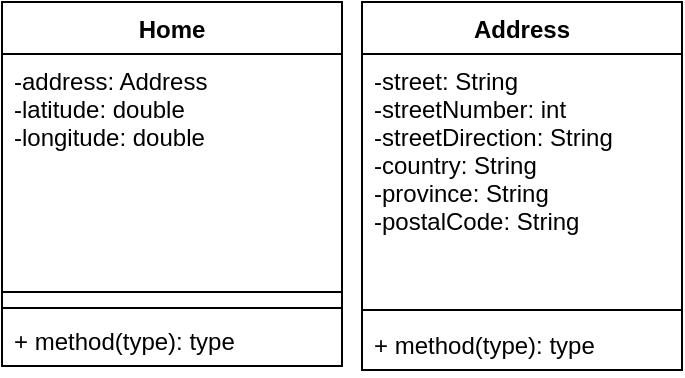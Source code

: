 <mxfile version="20.2.5" type="device"><diagram id="EpCwzhZPcixtnu5PbfIU" name="Page-1"><mxGraphModel dx="352" dy="523" grid="1" gridSize="10" guides="1" tooltips="1" connect="1" arrows="1" fold="1" page="1" pageScale="1" pageWidth="850" pageHeight="1100" math="0" shadow="0"><root><mxCell id="0"/><mxCell id="1" parent="0"/><mxCell id="Y6gHa0GHdFbFWLeZ_Kqu-1" value="Home" style="swimlane;fontStyle=1;align=center;verticalAlign=top;childLayout=stackLayout;horizontal=1;startSize=26;horizontalStack=0;resizeParent=1;resizeParentMax=0;resizeLast=0;collapsible=1;marginBottom=0;" vertex="1" parent="1"><mxGeometry x="10" y="50" width="170" height="182" as="geometry"/></mxCell><mxCell id="Y6gHa0GHdFbFWLeZ_Kqu-2" value="-address: Address&#10;-latitude: double&#10;-longitude: double&#10;&#10;&#10;" style="text;strokeColor=none;fillColor=none;align=left;verticalAlign=top;spacingLeft=4;spacingRight=4;overflow=hidden;rotatable=0;points=[[0,0.5],[1,0.5]];portConstraint=eastwest;" vertex="1" parent="Y6gHa0GHdFbFWLeZ_Kqu-1"><mxGeometry y="26" width="170" height="114" as="geometry"/></mxCell><mxCell id="Y6gHa0GHdFbFWLeZ_Kqu-3" value="" style="line;strokeWidth=1;fillColor=none;align=left;verticalAlign=middle;spacingTop=-1;spacingLeft=3;spacingRight=3;rotatable=0;labelPosition=right;points=[];portConstraint=eastwest;" vertex="1" parent="Y6gHa0GHdFbFWLeZ_Kqu-1"><mxGeometry y="140" width="170" height="10" as="geometry"/></mxCell><mxCell id="Y6gHa0GHdFbFWLeZ_Kqu-5" value="" style="line;strokeWidth=1;fillColor=none;align=left;verticalAlign=middle;spacingTop=-1;spacingLeft=3;spacingRight=3;rotatable=0;labelPosition=right;points=[];portConstraint=eastwest;" vertex="1" parent="Y6gHa0GHdFbFWLeZ_Kqu-1"><mxGeometry y="150" width="170" height="6" as="geometry"/></mxCell><mxCell id="Y6gHa0GHdFbFWLeZ_Kqu-4" value="+ method(type): type" style="text;strokeColor=none;fillColor=none;align=left;verticalAlign=top;spacingLeft=4;spacingRight=4;overflow=hidden;rotatable=0;points=[[0,0.5],[1,0.5]];portConstraint=eastwest;" vertex="1" parent="Y6gHa0GHdFbFWLeZ_Kqu-1"><mxGeometry y="156" width="170" height="26" as="geometry"/></mxCell><mxCell id="Y6gHa0GHdFbFWLeZ_Kqu-6" value="Address" style="swimlane;fontStyle=1;align=center;verticalAlign=top;childLayout=stackLayout;horizontal=1;startSize=26;horizontalStack=0;resizeParent=1;resizeParentMax=0;resizeLast=0;collapsible=1;marginBottom=0;" vertex="1" parent="1"><mxGeometry x="190" y="50" width="160" height="184" as="geometry"/></mxCell><mxCell id="Y6gHa0GHdFbFWLeZ_Kqu-7" value="-street: String&#10;-streetNumber: int&#10;-streetDirection: String&#10;-country: String&#10;-province: String&#10;-postalCode: String" style="text;strokeColor=none;fillColor=none;align=left;verticalAlign=top;spacingLeft=4;spacingRight=4;overflow=hidden;rotatable=0;points=[[0,0.5],[1,0.5]];portConstraint=eastwest;" vertex="1" parent="Y6gHa0GHdFbFWLeZ_Kqu-6"><mxGeometry y="26" width="160" height="124" as="geometry"/></mxCell><mxCell id="Y6gHa0GHdFbFWLeZ_Kqu-8" value="" style="line;strokeWidth=1;fillColor=none;align=left;verticalAlign=middle;spacingTop=-1;spacingLeft=3;spacingRight=3;rotatable=0;labelPosition=right;points=[];portConstraint=eastwest;" vertex="1" parent="Y6gHa0GHdFbFWLeZ_Kqu-6"><mxGeometry y="150" width="160" height="8" as="geometry"/></mxCell><mxCell id="Y6gHa0GHdFbFWLeZ_Kqu-9" value="+ method(type): type" style="text;strokeColor=none;fillColor=none;align=left;verticalAlign=top;spacingLeft=4;spacingRight=4;overflow=hidden;rotatable=0;points=[[0,0.5],[1,0.5]];portConstraint=eastwest;" vertex="1" parent="Y6gHa0GHdFbFWLeZ_Kqu-6"><mxGeometry y="158" width="160" height="26" as="geometry"/></mxCell></root></mxGraphModel></diagram></mxfile>